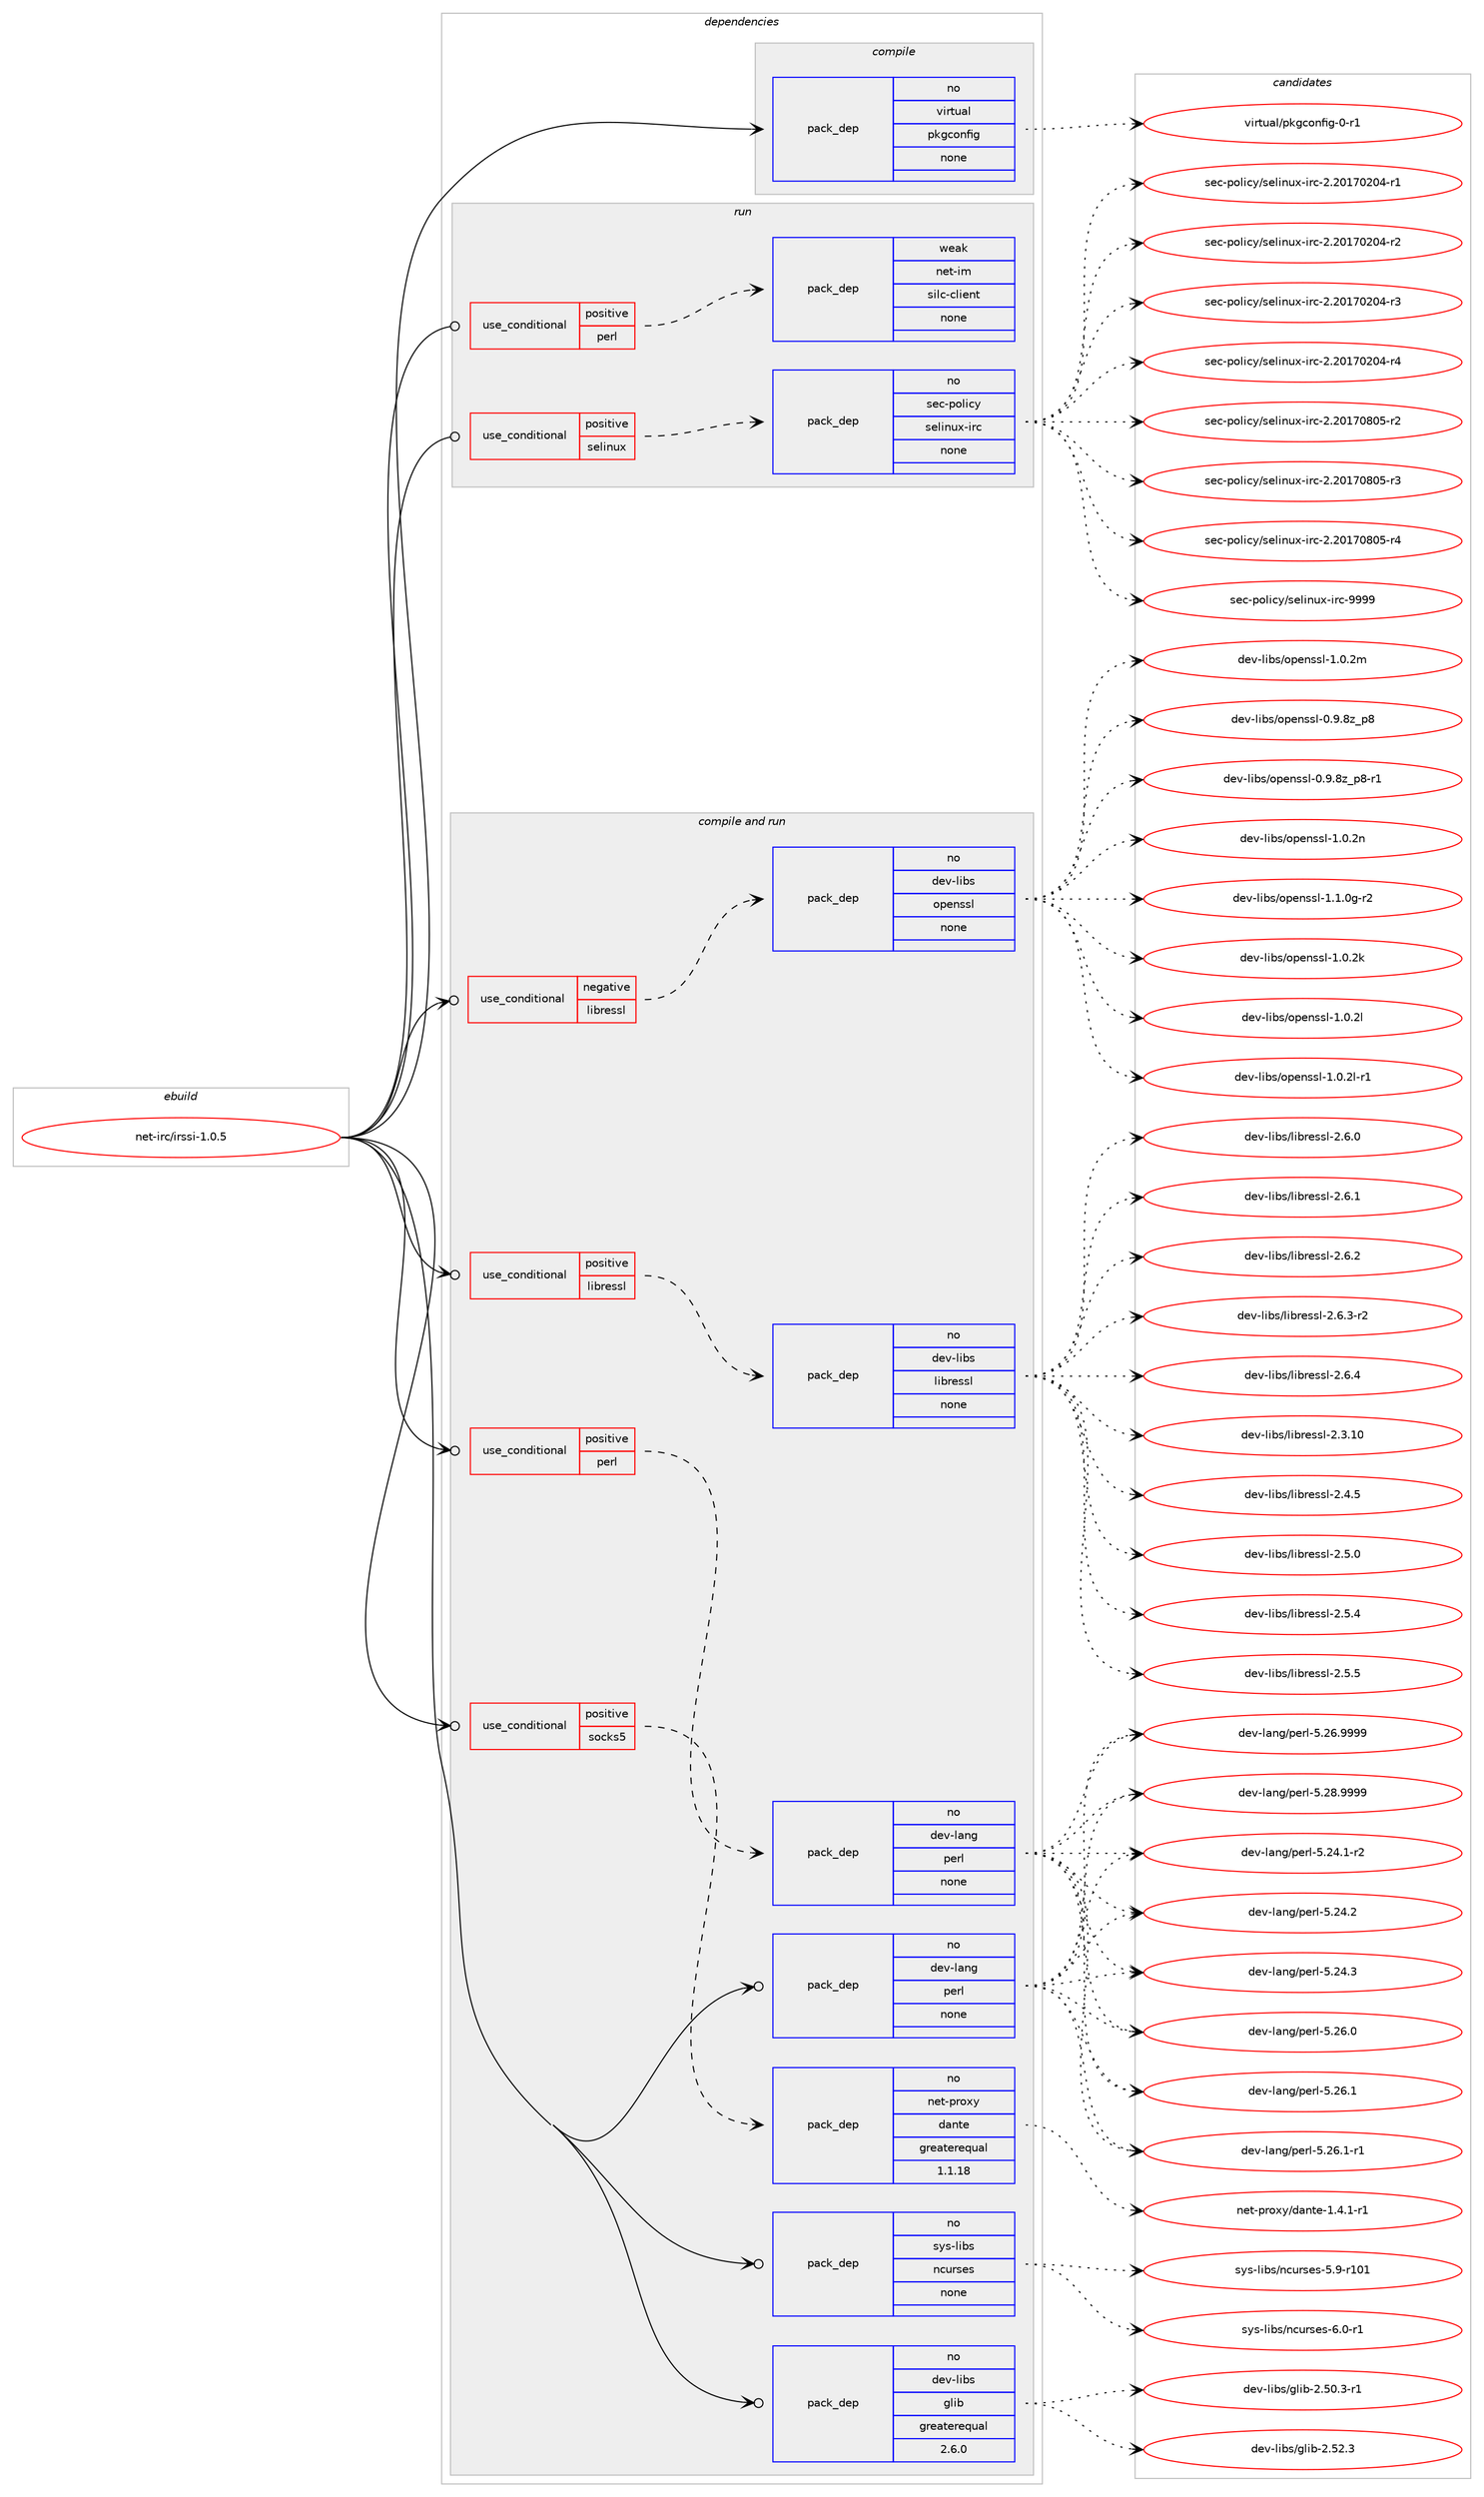 digraph prolog {

# *************
# Graph options
# *************

newrank=true;
concentrate=true;
compound=true;
graph [rankdir=LR,fontname=Helvetica,fontsize=10,ranksep=1.5];#, ranksep=2.5, nodesep=0.2];
edge  [arrowhead=vee];
node  [fontname=Helvetica,fontsize=10];

# **********
# The ebuild
# **********

subgraph cluster_leftcol {
color=gray;
rank=same;
label=<<i>ebuild</i>>;
id [label="net-irc/irssi-1.0.5", color=red, width=4, href="../net-irc/irssi-1.0.5.svg"];
}

# ****************
# The dependencies
# ****************

subgraph cluster_midcol {
color=gray;
label=<<i>dependencies</i>>;
subgraph cluster_compile {
fillcolor="#eeeeee";
style=filled;
label=<<i>compile</i>>;
subgraph pack718 {
dependency1046 [label=<<TABLE BORDER="0" CELLBORDER="1" CELLSPACING="0" CELLPADDING="4" WIDTH="220"><TR><TD ROWSPAN="6" CELLPADDING="30">pack_dep</TD></TR><TR><TD WIDTH="110">no</TD></TR><TR><TD>virtual</TD></TR><TR><TD>pkgconfig</TD></TR><TR><TD>none</TD></TR><TR><TD></TD></TR></TABLE>>, shape=none, color=blue];
}
id:e -> dependency1046:w [weight=20,style="solid",arrowhead="vee"];
}
subgraph cluster_compileandrun {
fillcolor="#eeeeee";
style=filled;
label=<<i>compile and run</i>>;
subgraph cond304 {
dependency1047 [label=<<TABLE BORDER="0" CELLBORDER="1" CELLSPACING="0" CELLPADDING="4"><TR><TD ROWSPAN="3" CELLPADDING="10">use_conditional</TD></TR><TR><TD>negative</TD></TR><TR><TD>libressl</TD></TR></TABLE>>, shape=none, color=red];
subgraph pack719 {
dependency1048 [label=<<TABLE BORDER="0" CELLBORDER="1" CELLSPACING="0" CELLPADDING="4" WIDTH="220"><TR><TD ROWSPAN="6" CELLPADDING="30">pack_dep</TD></TR><TR><TD WIDTH="110">no</TD></TR><TR><TD>dev-libs</TD></TR><TR><TD>openssl</TD></TR><TR><TD>none</TD></TR><TR><TD></TD></TR></TABLE>>, shape=none, color=blue];
}
dependency1047:e -> dependency1048:w [weight=20,style="dashed",arrowhead="vee"];
}
id:e -> dependency1047:w [weight=20,style="solid",arrowhead="odotvee"];
subgraph cond305 {
dependency1049 [label=<<TABLE BORDER="0" CELLBORDER="1" CELLSPACING="0" CELLPADDING="4"><TR><TD ROWSPAN="3" CELLPADDING="10">use_conditional</TD></TR><TR><TD>positive</TD></TR><TR><TD>libressl</TD></TR></TABLE>>, shape=none, color=red];
subgraph pack720 {
dependency1050 [label=<<TABLE BORDER="0" CELLBORDER="1" CELLSPACING="0" CELLPADDING="4" WIDTH="220"><TR><TD ROWSPAN="6" CELLPADDING="30">pack_dep</TD></TR><TR><TD WIDTH="110">no</TD></TR><TR><TD>dev-libs</TD></TR><TR><TD>libressl</TD></TR><TR><TD>none</TD></TR><TR><TD></TD></TR></TABLE>>, shape=none, color=blue];
}
dependency1049:e -> dependency1050:w [weight=20,style="dashed",arrowhead="vee"];
}
id:e -> dependency1049:w [weight=20,style="solid",arrowhead="odotvee"];
subgraph cond306 {
dependency1051 [label=<<TABLE BORDER="0" CELLBORDER="1" CELLSPACING="0" CELLPADDING="4"><TR><TD ROWSPAN="3" CELLPADDING="10">use_conditional</TD></TR><TR><TD>positive</TD></TR><TR><TD>perl</TD></TR></TABLE>>, shape=none, color=red];
subgraph pack721 {
dependency1052 [label=<<TABLE BORDER="0" CELLBORDER="1" CELLSPACING="0" CELLPADDING="4" WIDTH="220"><TR><TD ROWSPAN="6" CELLPADDING="30">pack_dep</TD></TR><TR><TD WIDTH="110">no</TD></TR><TR><TD>dev-lang</TD></TR><TR><TD>perl</TD></TR><TR><TD>none</TD></TR><TR><TD></TD></TR></TABLE>>, shape=none, color=blue];
}
dependency1051:e -> dependency1052:w [weight=20,style="dashed",arrowhead="vee"];
}
id:e -> dependency1051:w [weight=20,style="solid",arrowhead="odotvee"];
subgraph cond307 {
dependency1053 [label=<<TABLE BORDER="0" CELLBORDER="1" CELLSPACING="0" CELLPADDING="4"><TR><TD ROWSPAN="3" CELLPADDING="10">use_conditional</TD></TR><TR><TD>positive</TD></TR><TR><TD>socks5</TD></TR></TABLE>>, shape=none, color=red];
subgraph pack722 {
dependency1054 [label=<<TABLE BORDER="0" CELLBORDER="1" CELLSPACING="0" CELLPADDING="4" WIDTH="220"><TR><TD ROWSPAN="6" CELLPADDING="30">pack_dep</TD></TR><TR><TD WIDTH="110">no</TD></TR><TR><TD>net-proxy</TD></TR><TR><TD>dante</TD></TR><TR><TD>greaterequal</TD></TR><TR><TD>1.1.18</TD></TR></TABLE>>, shape=none, color=blue];
}
dependency1053:e -> dependency1054:w [weight=20,style="dashed",arrowhead="vee"];
}
id:e -> dependency1053:w [weight=20,style="solid",arrowhead="odotvee"];
subgraph pack723 {
dependency1055 [label=<<TABLE BORDER="0" CELLBORDER="1" CELLSPACING="0" CELLPADDING="4" WIDTH="220"><TR><TD ROWSPAN="6" CELLPADDING="30">pack_dep</TD></TR><TR><TD WIDTH="110">no</TD></TR><TR><TD>dev-lang</TD></TR><TR><TD>perl</TD></TR><TR><TD>none</TD></TR><TR><TD></TD></TR></TABLE>>, shape=none, color=blue];
}
id:e -> dependency1055:w [weight=20,style="solid",arrowhead="odotvee"];
subgraph pack724 {
dependency1056 [label=<<TABLE BORDER="0" CELLBORDER="1" CELLSPACING="0" CELLPADDING="4" WIDTH="220"><TR><TD ROWSPAN="6" CELLPADDING="30">pack_dep</TD></TR><TR><TD WIDTH="110">no</TD></TR><TR><TD>dev-libs</TD></TR><TR><TD>glib</TD></TR><TR><TD>greaterequal</TD></TR><TR><TD>2.6.0</TD></TR></TABLE>>, shape=none, color=blue];
}
id:e -> dependency1056:w [weight=20,style="solid",arrowhead="odotvee"];
subgraph pack725 {
dependency1057 [label=<<TABLE BORDER="0" CELLBORDER="1" CELLSPACING="0" CELLPADDING="4" WIDTH="220"><TR><TD ROWSPAN="6" CELLPADDING="30">pack_dep</TD></TR><TR><TD WIDTH="110">no</TD></TR><TR><TD>sys-libs</TD></TR><TR><TD>ncurses</TD></TR><TR><TD>none</TD></TR><TR><TD></TD></TR></TABLE>>, shape=none, color=blue];
}
id:e -> dependency1057:w [weight=20,style="solid",arrowhead="odotvee"];
}
subgraph cluster_run {
fillcolor="#eeeeee";
style=filled;
label=<<i>run</i>>;
subgraph cond308 {
dependency1058 [label=<<TABLE BORDER="0" CELLBORDER="1" CELLSPACING="0" CELLPADDING="4"><TR><TD ROWSPAN="3" CELLPADDING="10">use_conditional</TD></TR><TR><TD>positive</TD></TR><TR><TD>perl</TD></TR></TABLE>>, shape=none, color=red];
subgraph pack726 {
dependency1059 [label=<<TABLE BORDER="0" CELLBORDER="1" CELLSPACING="0" CELLPADDING="4" WIDTH="220"><TR><TD ROWSPAN="6" CELLPADDING="30">pack_dep</TD></TR><TR><TD WIDTH="110">weak</TD></TR><TR><TD>net-im</TD></TR><TR><TD>silc-client</TD></TR><TR><TD>none</TD></TR><TR><TD></TD></TR></TABLE>>, shape=none, color=blue];
}
dependency1058:e -> dependency1059:w [weight=20,style="dashed",arrowhead="vee"];
}
id:e -> dependency1058:w [weight=20,style="solid",arrowhead="odot"];
subgraph cond309 {
dependency1060 [label=<<TABLE BORDER="0" CELLBORDER="1" CELLSPACING="0" CELLPADDING="4"><TR><TD ROWSPAN="3" CELLPADDING="10">use_conditional</TD></TR><TR><TD>positive</TD></TR><TR><TD>selinux</TD></TR></TABLE>>, shape=none, color=red];
subgraph pack727 {
dependency1061 [label=<<TABLE BORDER="0" CELLBORDER="1" CELLSPACING="0" CELLPADDING="4" WIDTH="220"><TR><TD ROWSPAN="6" CELLPADDING="30">pack_dep</TD></TR><TR><TD WIDTH="110">no</TD></TR><TR><TD>sec-policy</TD></TR><TR><TD>selinux-irc</TD></TR><TR><TD>none</TD></TR><TR><TD></TD></TR></TABLE>>, shape=none, color=blue];
}
dependency1060:e -> dependency1061:w [weight=20,style="dashed",arrowhead="vee"];
}
id:e -> dependency1060:w [weight=20,style="solid",arrowhead="odot"];
}
}

# **************
# The candidates
# **************

subgraph cluster_choices {
rank=same;
color=gray;
label=<<i>candidates</i>>;

subgraph choice718 {
color=black;
nodesep=1;
choice11810511411611797108471121071039911111010210510345484511449 [label="virtual/pkgconfig-0-r1", color=red, width=4,href="../virtual/pkgconfig-0-r1.svg"];
dependency1046:e -> choice11810511411611797108471121071039911111010210510345484511449:w [style=dotted,weight="100"];
}
subgraph choice719 {
color=black;
nodesep=1;
choice100101118451081059811547111112101110115115108454946484650107 [label="dev-libs/openssl-1.0.2k", color=red, width=4,href="../dev-libs/openssl-1.0.2k.svg"];
choice100101118451081059811547111112101110115115108454946484650108 [label="dev-libs/openssl-1.0.2l", color=red, width=4,href="../dev-libs/openssl-1.0.2l.svg"];
choice1001011184510810598115471111121011101151151084549464846501084511449 [label="dev-libs/openssl-1.0.2l-r1", color=red, width=4,href="../dev-libs/openssl-1.0.2l-r1.svg"];
choice100101118451081059811547111112101110115115108454946484650109 [label="dev-libs/openssl-1.0.2m", color=red, width=4,href="../dev-libs/openssl-1.0.2m.svg"];
choice1001011184510810598115471111121011101151151084548465746561229511256 [label="dev-libs/openssl-0.9.8z_p8", color=red, width=4,href="../dev-libs/openssl-0.9.8z_p8.svg"];
choice10010111845108105981154711111210111011511510845484657465612295112564511449 [label="dev-libs/openssl-0.9.8z_p8-r1", color=red, width=4,href="../dev-libs/openssl-0.9.8z_p8-r1.svg"];
choice100101118451081059811547111112101110115115108454946484650110 [label="dev-libs/openssl-1.0.2n", color=red, width=4,href="../dev-libs/openssl-1.0.2n.svg"];
choice1001011184510810598115471111121011101151151084549464946481034511450 [label="dev-libs/openssl-1.1.0g-r2", color=red, width=4,href="../dev-libs/openssl-1.1.0g-r2.svg"];
dependency1048:e -> choice100101118451081059811547111112101110115115108454946484650107:w [style=dotted,weight="100"];
dependency1048:e -> choice100101118451081059811547111112101110115115108454946484650108:w [style=dotted,weight="100"];
dependency1048:e -> choice1001011184510810598115471111121011101151151084549464846501084511449:w [style=dotted,weight="100"];
dependency1048:e -> choice100101118451081059811547111112101110115115108454946484650109:w [style=dotted,weight="100"];
dependency1048:e -> choice1001011184510810598115471111121011101151151084548465746561229511256:w [style=dotted,weight="100"];
dependency1048:e -> choice10010111845108105981154711111210111011511510845484657465612295112564511449:w [style=dotted,weight="100"];
dependency1048:e -> choice100101118451081059811547111112101110115115108454946484650110:w [style=dotted,weight="100"];
dependency1048:e -> choice1001011184510810598115471111121011101151151084549464946481034511450:w [style=dotted,weight="100"];
}
subgraph choice720 {
color=black;
nodesep=1;
choice1001011184510810598115471081059811410111511510845504651464948 [label="dev-libs/libressl-2.3.10", color=red, width=4,href="../dev-libs/libressl-2.3.10.svg"];
choice10010111845108105981154710810598114101115115108455046524653 [label="dev-libs/libressl-2.4.5", color=red, width=4,href="../dev-libs/libressl-2.4.5.svg"];
choice10010111845108105981154710810598114101115115108455046534648 [label="dev-libs/libressl-2.5.0", color=red, width=4,href="../dev-libs/libressl-2.5.0.svg"];
choice10010111845108105981154710810598114101115115108455046534652 [label="dev-libs/libressl-2.5.4", color=red, width=4,href="../dev-libs/libressl-2.5.4.svg"];
choice10010111845108105981154710810598114101115115108455046534653 [label="dev-libs/libressl-2.5.5", color=red, width=4,href="../dev-libs/libressl-2.5.5.svg"];
choice10010111845108105981154710810598114101115115108455046544648 [label="dev-libs/libressl-2.6.0", color=red, width=4,href="../dev-libs/libressl-2.6.0.svg"];
choice10010111845108105981154710810598114101115115108455046544649 [label="dev-libs/libressl-2.6.1", color=red, width=4,href="../dev-libs/libressl-2.6.1.svg"];
choice10010111845108105981154710810598114101115115108455046544650 [label="dev-libs/libressl-2.6.2", color=red, width=4,href="../dev-libs/libressl-2.6.2.svg"];
choice100101118451081059811547108105981141011151151084550465446514511450 [label="dev-libs/libressl-2.6.3-r2", color=red, width=4,href="../dev-libs/libressl-2.6.3-r2.svg"];
choice10010111845108105981154710810598114101115115108455046544652 [label="dev-libs/libressl-2.6.4", color=red, width=4,href="../dev-libs/libressl-2.6.4.svg"];
dependency1050:e -> choice1001011184510810598115471081059811410111511510845504651464948:w [style=dotted,weight="100"];
dependency1050:e -> choice10010111845108105981154710810598114101115115108455046524653:w [style=dotted,weight="100"];
dependency1050:e -> choice10010111845108105981154710810598114101115115108455046534648:w [style=dotted,weight="100"];
dependency1050:e -> choice10010111845108105981154710810598114101115115108455046534652:w [style=dotted,weight="100"];
dependency1050:e -> choice10010111845108105981154710810598114101115115108455046534653:w [style=dotted,weight="100"];
dependency1050:e -> choice10010111845108105981154710810598114101115115108455046544648:w [style=dotted,weight="100"];
dependency1050:e -> choice10010111845108105981154710810598114101115115108455046544649:w [style=dotted,weight="100"];
dependency1050:e -> choice10010111845108105981154710810598114101115115108455046544650:w [style=dotted,weight="100"];
dependency1050:e -> choice100101118451081059811547108105981141011151151084550465446514511450:w [style=dotted,weight="100"];
dependency1050:e -> choice10010111845108105981154710810598114101115115108455046544652:w [style=dotted,weight="100"];
}
subgraph choice721 {
color=black;
nodesep=1;
choice100101118451089711010347112101114108455346505246494511450 [label="dev-lang/perl-5.24.1-r2", color=red, width=4,href="../dev-lang/perl-5.24.1-r2.svg"];
choice10010111845108971101034711210111410845534650524650 [label="dev-lang/perl-5.24.2", color=red, width=4,href="../dev-lang/perl-5.24.2.svg"];
choice10010111845108971101034711210111410845534650524651 [label="dev-lang/perl-5.24.3", color=red, width=4,href="../dev-lang/perl-5.24.3.svg"];
choice10010111845108971101034711210111410845534650544648 [label="dev-lang/perl-5.26.0", color=red, width=4,href="../dev-lang/perl-5.26.0.svg"];
choice10010111845108971101034711210111410845534650544649 [label="dev-lang/perl-5.26.1", color=red, width=4,href="../dev-lang/perl-5.26.1.svg"];
choice100101118451089711010347112101114108455346505446494511449 [label="dev-lang/perl-5.26.1-r1", color=red, width=4,href="../dev-lang/perl-5.26.1-r1.svg"];
choice10010111845108971101034711210111410845534650544657575757 [label="dev-lang/perl-5.26.9999", color=red, width=4,href="../dev-lang/perl-5.26.9999.svg"];
choice10010111845108971101034711210111410845534650564657575757 [label="dev-lang/perl-5.28.9999", color=red, width=4,href="../dev-lang/perl-5.28.9999.svg"];
dependency1052:e -> choice100101118451089711010347112101114108455346505246494511450:w [style=dotted,weight="100"];
dependency1052:e -> choice10010111845108971101034711210111410845534650524650:w [style=dotted,weight="100"];
dependency1052:e -> choice10010111845108971101034711210111410845534650524651:w [style=dotted,weight="100"];
dependency1052:e -> choice10010111845108971101034711210111410845534650544648:w [style=dotted,weight="100"];
dependency1052:e -> choice10010111845108971101034711210111410845534650544649:w [style=dotted,weight="100"];
dependency1052:e -> choice100101118451089711010347112101114108455346505446494511449:w [style=dotted,weight="100"];
dependency1052:e -> choice10010111845108971101034711210111410845534650544657575757:w [style=dotted,weight="100"];
dependency1052:e -> choice10010111845108971101034711210111410845534650564657575757:w [style=dotted,weight="100"];
}
subgraph choice722 {
color=black;
nodesep=1;
choice1101011164511211411112012147100971101161014549465246494511449 [label="net-proxy/dante-1.4.1-r1", color=red, width=4,href="../net-proxy/dante-1.4.1-r1.svg"];
dependency1054:e -> choice1101011164511211411112012147100971101161014549465246494511449:w [style=dotted,weight="100"];
}
subgraph choice723 {
color=black;
nodesep=1;
choice100101118451089711010347112101114108455346505246494511450 [label="dev-lang/perl-5.24.1-r2", color=red, width=4,href="../dev-lang/perl-5.24.1-r2.svg"];
choice10010111845108971101034711210111410845534650524650 [label="dev-lang/perl-5.24.2", color=red, width=4,href="../dev-lang/perl-5.24.2.svg"];
choice10010111845108971101034711210111410845534650524651 [label="dev-lang/perl-5.24.3", color=red, width=4,href="../dev-lang/perl-5.24.3.svg"];
choice10010111845108971101034711210111410845534650544648 [label="dev-lang/perl-5.26.0", color=red, width=4,href="../dev-lang/perl-5.26.0.svg"];
choice10010111845108971101034711210111410845534650544649 [label="dev-lang/perl-5.26.1", color=red, width=4,href="../dev-lang/perl-5.26.1.svg"];
choice100101118451089711010347112101114108455346505446494511449 [label="dev-lang/perl-5.26.1-r1", color=red, width=4,href="../dev-lang/perl-5.26.1-r1.svg"];
choice10010111845108971101034711210111410845534650544657575757 [label="dev-lang/perl-5.26.9999", color=red, width=4,href="../dev-lang/perl-5.26.9999.svg"];
choice10010111845108971101034711210111410845534650564657575757 [label="dev-lang/perl-5.28.9999", color=red, width=4,href="../dev-lang/perl-5.28.9999.svg"];
dependency1055:e -> choice100101118451089711010347112101114108455346505246494511450:w [style=dotted,weight="100"];
dependency1055:e -> choice10010111845108971101034711210111410845534650524650:w [style=dotted,weight="100"];
dependency1055:e -> choice10010111845108971101034711210111410845534650524651:w [style=dotted,weight="100"];
dependency1055:e -> choice10010111845108971101034711210111410845534650544648:w [style=dotted,weight="100"];
dependency1055:e -> choice10010111845108971101034711210111410845534650544649:w [style=dotted,weight="100"];
dependency1055:e -> choice100101118451089711010347112101114108455346505446494511449:w [style=dotted,weight="100"];
dependency1055:e -> choice10010111845108971101034711210111410845534650544657575757:w [style=dotted,weight="100"];
dependency1055:e -> choice10010111845108971101034711210111410845534650564657575757:w [style=dotted,weight="100"];
}
subgraph choice724 {
color=black;
nodesep=1;
choice10010111845108105981154710310810598455046534846514511449 [label="dev-libs/glib-2.50.3-r1", color=red, width=4,href="../dev-libs/glib-2.50.3-r1.svg"];
choice1001011184510810598115471031081059845504653504651 [label="dev-libs/glib-2.52.3", color=red, width=4,href="../dev-libs/glib-2.52.3.svg"];
dependency1056:e -> choice10010111845108105981154710310810598455046534846514511449:w [style=dotted,weight="100"];
dependency1056:e -> choice1001011184510810598115471031081059845504653504651:w [style=dotted,weight="100"];
}
subgraph choice725 {
color=black;
nodesep=1;
choice115121115451081059811547110991171141151011154553465745114494849 [label="sys-libs/ncurses-5.9-r101", color=red, width=4,href="../sys-libs/ncurses-5.9-r101.svg"];
choice11512111545108105981154711099117114115101115455446484511449 [label="sys-libs/ncurses-6.0-r1", color=red, width=4,href="../sys-libs/ncurses-6.0-r1.svg"];
dependency1057:e -> choice115121115451081059811547110991171141151011154553465745114494849:w [style=dotted,weight="100"];
dependency1057:e -> choice11512111545108105981154711099117114115101115455446484511449:w [style=dotted,weight="100"];
}
subgraph choice726 {
color=black;
nodesep=1;
}
subgraph choice727 {
color=black;
nodesep=1;
choice11510199451121111081059912147115101108105110117120451051149945504650484955485048524511449 [label="sec-policy/selinux-irc-2.20170204-r1", color=red, width=4,href="../sec-policy/selinux-irc-2.20170204-r1.svg"];
choice11510199451121111081059912147115101108105110117120451051149945504650484955485048524511450 [label="sec-policy/selinux-irc-2.20170204-r2", color=red, width=4,href="../sec-policy/selinux-irc-2.20170204-r2.svg"];
choice11510199451121111081059912147115101108105110117120451051149945504650484955485048524511451 [label="sec-policy/selinux-irc-2.20170204-r3", color=red, width=4,href="../sec-policy/selinux-irc-2.20170204-r3.svg"];
choice11510199451121111081059912147115101108105110117120451051149945504650484955485048524511452 [label="sec-policy/selinux-irc-2.20170204-r4", color=red, width=4,href="../sec-policy/selinux-irc-2.20170204-r4.svg"];
choice11510199451121111081059912147115101108105110117120451051149945504650484955485648534511450 [label="sec-policy/selinux-irc-2.20170805-r2", color=red, width=4,href="../sec-policy/selinux-irc-2.20170805-r2.svg"];
choice11510199451121111081059912147115101108105110117120451051149945504650484955485648534511451 [label="sec-policy/selinux-irc-2.20170805-r3", color=red, width=4,href="../sec-policy/selinux-irc-2.20170805-r3.svg"];
choice11510199451121111081059912147115101108105110117120451051149945504650484955485648534511452 [label="sec-policy/selinux-irc-2.20170805-r4", color=red, width=4,href="../sec-policy/selinux-irc-2.20170805-r4.svg"];
choice1151019945112111108105991214711510110810511011712045105114994557575757 [label="sec-policy/selinux-irc-9999", color=red, width=4,href="../sec-policy/selinux-irc-9999.svg"];
dependency1061:e -> choice11510199451121111081059912147115101108105110117120451051149945504650484955485048524511449:w [style=dotted,weight="100"];
dependency1061:e -> choice11510199451121111081059912147115101108105110117120451051149945504650484955485048524511450:w [style=dotted,weight="100"];
dependency1061:e -> choice11510199451121111081059912147115101108105110117120451051149945504650484955485048524511451:w [style=dotted,weight="100"];
dependency1061:e -> choice11510199451121111081059912147115101108105110117120451051149945504650484955485048524511452:w [style=dotted,weight="100"];
dependency1061:e -> choice11510199451121111081059912147115101108105110117120451051149945504650484955485648534511450:w [style=dotted,weight="100"];
dependency1061:e -> choice11510199451121111081059912147115101108105110117120451051149945504650484955485648534511451:w [style=dotted,weight="100"];
dependency1061:e -> choice11510199451121111081059912147115101108105110117120451051149945504650484955485648534511452:w [style=dotted,weight="100"];
dependency1061:e -> choice1151019945112111108105991214711510110810511011712045105114994557575757:w [style=dotted,weight="100"];
}
}

}
